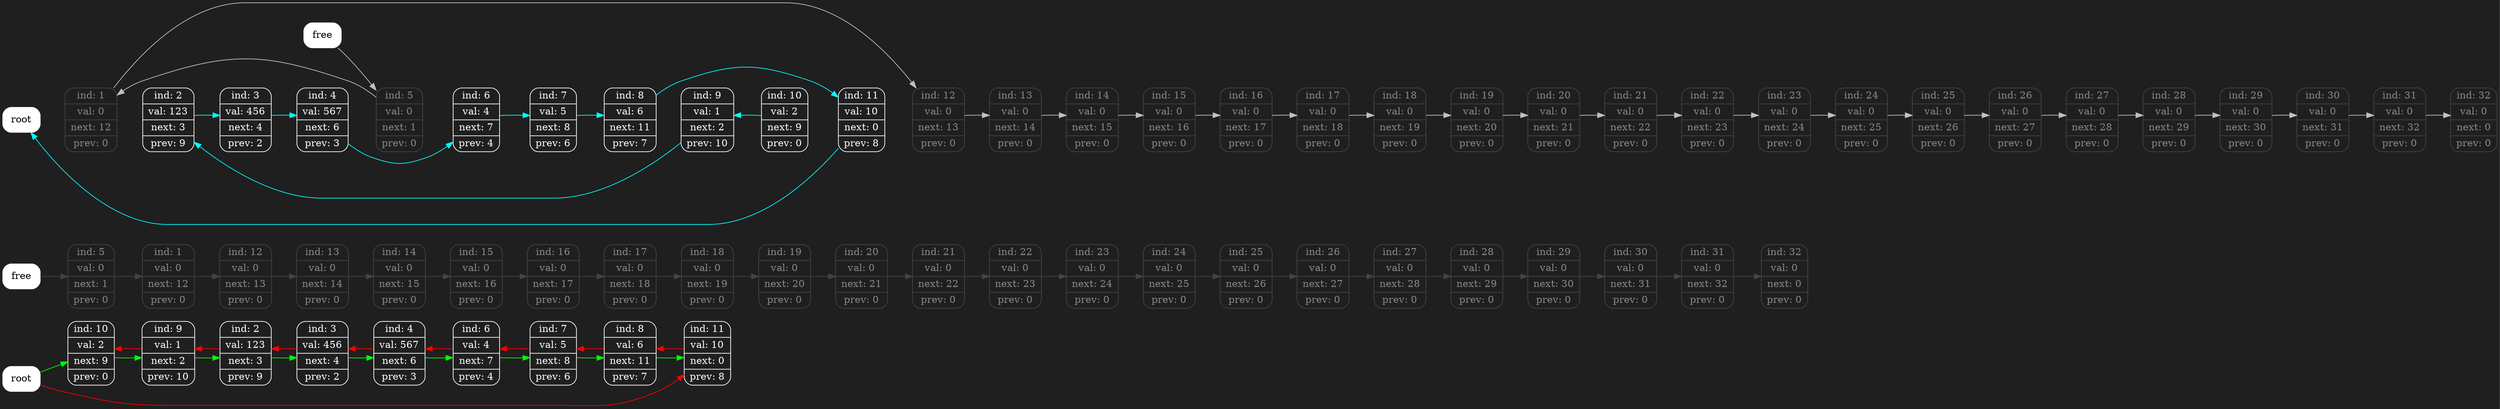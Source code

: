 digraph G {
node [shape=Mrecord];
rankdir=LR;
bgcolor="grey12";
"0"[style="filled";color="#FFFFFF";fontcolor="#000000";label="root"];
"free"[style="filled";color="#FFFFFF";fontcolor="#000000";label="free"];
"free" -> "_5"[color="#444444"; fontcolor="green"];
"_1"[color="#444444";fontcolor="#888888";label="ind: 1 | val: 0 | next: 12 | prev: 0 "];
"2"[color="#FFFFFF";fontcolor="#FFFFFF";label="ind: 2 | val: 123 | next: 3 | prev: 9 "];
"3"[color="#FFFFFF";fontcolor="#FFFFFF";label="ind: 3 | val: 456 | next: 4 | prev: 2 "];
"4"[color="#FFFFFF";fontcolor="#FFFFFF";label="ind: 4 | val: 567 | next: 6 | prev: 3 "];
"_5"[color="#444444";fontcolor="#888888";label="ind: 5 | val: 0 | next: 1 | prev: 0 "];
"6"[color="#FFFFFF";fontcolor="#FFFFFF";label="ind: 6 | val: 4 | next: 7 | prev: 4 "];
"7"[color="#FFFFFF";fontcolor="#FFFFFF";label="ind: 7 | val: 5 | next: 8 | prev: 6 "];
"8"[color="#FFFFFF";fontcolor="#FFFFFF";label="ind: 8 | val: 6 | next: 11 | prev: 7 "];
"9"[color="#FFFFFF";fontcolor="#FFFFFF";label="ind: 9 | val: 1 | next: 2 | prev: 10 "];
"10"[color="#FFFFFF";fontcolor="#FFFFFF";label="ind: 10 | val: 2 | next: 9 | prev: 0 "];
"11"[color="#FFFFFF";fontcolor="#FFFFFF";label="ind: 11 | val: 10 | next: 0 | prev: 8 "];
"_12"[color="#444444";fontcolor="#888888";label="ind: 12 | val: 0 | next: 13 | prev: 0 "];
"_13"[color="#444444";fontcolor="#888888";label="ind: 13 | val: 0 | next: 14 | prev: 0 "];
"_14"[color="#444444";fontcolor="#888888";label="ind: 14 | val: 0 | next: 15 | prev: 0 "];
"_15"[color="#444444";fontcolor="#888888";label="ind: 15 | val: 0 | next: 16 | prev: 0 "];
"_16"[color="#444444";fontcolor="#888888";label="ind: 16 | val: 0 | next: 17 | prev: 0 "];
"_17"[color="#444444";fontcolor="#888888";label="ind: 17 | val: 0 | next: 18 | prev: 0 "];
"_18"[color="#444444";fontcolor="#888888";label="ind: 18 | val: 0 | next: 19 | prev: 0 "];
"_19"[color="#444444";fontcolor="#888888";label="ind: 19 | val: 0 | next: 20 | prev: 0 "];
"_20"[color="#444444";fontcolor="#888888";label="ind: 20 | val: 0 | next: 21 | prev: 0 "];
"_21"[color="#444444";fontcolor="#888888";label="ind: 21 | val: 0 | next: 22 | prev: 0 "];
"_22"[color="#444444";fontcolor="#888888";label="ind: 22 | val: 0 | next: 23 | prev: 0 "];
"_23"[color="#444444";fontcolor="#888888";label="ind: 23 | val: 0 | next: 24 | prev: 0 "];
"_24"[color="#444444";fontcolor="#888888";label="ind: 24 | val: 0 | next: 25 | prev: 0 "];
"_25"[color="#444444";fontcolor="#888888";label="ind: 25 | val: 0 | next: 26 | prev: 0 "];
"_26"[color="#444444";fontcolor="#888888";label="ind: 26 | val: 0 | next: 27 | prev: 0 "];
"_27"[color="#444444";fontcolor="#888888";label="ind: 27 | val: 0 | next: 28 | prev: 0 "];
"_28"[color="#444444";fontcolor="#888888";label="ind: 28 | val: 0 | next: 29 | prev: 0 "];
"_29"[color="#444444";fontcolor="#888888";label="ind: 29 | val: 0 | next: 30 | prev: 0 "];
"_30"[color="#444444";fontcolor="#888888";label="ind: 30 | val: 0 | next: 31 | prev: 0 "];
"_31"[color="#444444";fontcolor="#888888";label="ind: 31 | val: 0 | next: 32 | prev: 0 "];
"_32"[color="#444444";fontcolor="#888888";label="ind: 32 | val: 0 | next: 0 | prev: 0 "];
"0" -> "10"[color=green; fontcolor="green"];
"0" -> "11"[color=red; fontcolor="red"];
"_1" -> "_12"[color="#444444"; fontcolor="green"];
"2" -> "3"[color=green; fontcolor="green"];
"2" -> "9"[color=red; fontcolor="red"];
"3" -> "4"[color=green; fontcolor="green"];
"3" -> "2"[color=red; fontcolor="red"];
"4" -> "6"[color=green; fontcolor="green"];
"4" -> "3"[color=red; fontcolor="red"];
"_5" -> "_1"[color="#444444"; fontcolor="green"];
"6" -> "7"[color=green; fontcolor="green"];
"6" -> "4"[color=red; fontcolor="red"];
"7" -> "8"[color=green; fontcolor="green"];
"7" -> "6"[color=red; fontcolor="red"];
"8" -> "11"[color=green; fontcolor="green"];
"8" -> "7"[color=red; fontcolor="red"];
"9" -> "2"[color=green; fontcolor="green"];
"9" -> "10"[color=red; fontcolor="red"];
"10" -> "9"[color=green; fontcolor="green"];
"11" -> "8"[color=red; fontcolor="red"];
"_12" -> "_13"[color="#444444"; fontcolor="green"];
"_13" -> "_14"[color="#444444"; fontcolor="green"];
"_14" -> "_15"[color="#444444"; fontcolor="green"];
"_15" -> "_16"[color="#444444"; fontcolor="green"];
"_16" -> "_17"[color="#444444"; fontcolor="green"];
"_17" -> "_18"[color="#444444"; fontcolor="green"];
"_18" -> "_19"[color="#444444"; fontcolor="green"];
"_19" -> "_20"[color="#444444"; fontcolor="green"];
"_20" -> "_21"[color="#444444"; fontcolor="green"];
"_21" -> "_22"[color="#444444"; fontcolor="green"];
"_22" -> "_23"[color="#444444"; fontcolor="green"];
"_23" -> "_24"[color="#444444"; fontcolor="green"];
"_24" -> "_25"[color="#444444"; fontcolor="green"];
"_25" -> "_26"[color="#444444"; fontcolor="green"];
"_26" -> "_27"[color="#444444"; fontcolor="green"];
"_27" -> "_28"[color="#444444"; fontcolor="green"];
"_28" -> "_29"[color="#444444"; fontcolor="green"];
"_29" -> "_30"[color="#444444"; fontcolor="green"];
"_30" -> "_31"[color="#444444"; fontcolor="green"];
"_31" -> "_32"[color="#444444"; fontcolor="green"];
"physical_0"[style=filled; color="#FFFFFF";fontcolor="#000000";label="root"];
"physical_free"[style=filled; color="#FFFFFF";fontcolor="#000000";label="free"];
"physical_free" -> "physical_5"[color=gray];
"physical_1"[color="#444444";fontcolor="#888888";label="ind: 1 | val: 0 | next: 12 | prev: 0"];
"physical_0" -> "physical_1"[color=invis; thickness=1000; weight="10000"];
"physical_2"[color="#FFFFFF";fontcolor="#FFFFFF";label="ind: 2 | val: 123 | next: 3 | prev: 9"];
"physical_1" -> "physical_2"[color=invis; thickness=1000; weight="10000"];
"physical_3"[color="#FFFFFF";fontcolor="#FFFFFF";label="ind: 3 | val: 456 | next: 4 | prev: 2"];
"physical_2" -> "physical_3"[color=invis; thickness=1000; weight="10000"];
"physical_4"[color="#FFFFFF";fontcolor="#FFFFFF";label="ind: 4 | val: 567 | next: 6 | prev: 3"];
"physical_3" -> "physical_4"[color=invis; thickness=1000; weight="10000"];
"physical_5"[color="#444444";fontcolor="#888888";label="ind: 5 | val: 0 | next: 1 | prev: 0"];
"physical_4" -> "physical_5"[color=invis; thickness=1000; weight="10000"];
"physical_6"[color="#FFFFFF";fontcolor="#FFFFFF";label="ind: 6 | val: 4 | next: 7 | prev: 4"];
"physical_5" -> "physical_6"[color=invis; thickness=1000; weight="10000"];
"physical_7"[color="#FFFFFF";fontcolor="#FFFFFF";label="ind: 7 | val: 5 | next: 8 | prev: 6"];
"physical_6" -> "physical_7"[color=invis; thickness=1000; weight="10000"];
"physical_8"[color="#FFFFFF";fontcolor="#FFFFFF";label="ind: 8 | val: 6 | next: 11 | prev: 7"];
"physical_7" -> "physical_8"[color=invis; thickness=1000; weight="10000"];
"physical_9"[color="#FFFFFF";fontcolor="#FFFFFF";label="ind: 9 | val: 1 | next: 2 | prev: 10"];
"physical_8" -> "physical_9"[color=invis; thickness=1000; weight="10000"];
"physical_10"[color="#FFFFFF";fontcolor="#FFFFFF";label="ind: 10 | val: 2 | next: 9 | prev: 0"];
"physical_9" -> "physical_10"[color=invis; thickness=1000; weight="10000"];
"physical_11"[color="#FFFFFF";fontcolor="#FFFFFF";label="ind: 11 | val: 10 | next: 0 | prev: 8"];
"physical_10" -> "physical_11"[color=invis; thickness=1000; weight="10000"];
"physical_12"[color="#444444";fontcolor="#888888";label="ind: 12 | val: 0 | next: 13 | prev: 0"];
"physical_11" -> "physical_12"[color=invis; thickness=1000; weight="10000"];
"physical_13"[color="#444444";fontcolor="#888888";label="ind: 13 | val: 0 | next: 14 | prev: 0"];
"physical_12" -> "physical_13"[color=invis; thickness=1000; weight="10000"];
"physical_14"[color="#444444";fontcolor="#888888";label="ind: 14 | val: 0 | next: 15 | prev: 0"];
"physical_13" -> "physical_14"[color=invis; thickness=1000; weight="10000"];
"physical_15"[color="#444444";fontcolor="#888888";label="ind: 15 | val: 0 | next: 16 | prev: 0"];
"physical_14" -> "physical_15"[color=invis; thickness=1000; weight="10000"];
"physical_16"[color="#444444";fontcolor="#888888";label="ind: 16 | val: 0 | next: 17 | prev: 0"];
"physical_15" -> "physical_16"[color=invis; thickness=1000; weight="10000"];
"physical_17"[color="#444444";fontcolor="#888888";label="ind: 17 | val: 0 | next: 18 | prev: 0"];
"physical_16" -> "physical_17"[color=invis; thickness=1000; weight="10000"];
"physical_18"[color="#444444";fontcolor="#888888";label="ind: 18 | val: 0 | next: 19 | prev: 0"];
"physical_17" -> "physical_18"[color=invis; thickness=1000; weight="10000"];
"physical_19"[color="#444444";fontcolor="#888888";label="ind: 19 | val: 0 | next: 20 | prev: 0"];
"physical_18" -> "physical_19"[color=invis; thickness=1000; weight="10000"];
"physical_20"[color="#444444";fontcolor="#888888";label="ind: 20 | val: 0 | next: 21 | prev: 0"];
"physical_19" -> "physical_20"[color=invis; thickness=1000; weight="10000"];
"physical_21"[color="#444444";fontcolor="#888888";label="ind: 21 | val: 0 | next: 22 | prev: 0"];
"physical_20" -> "physical_21"[color=invis; thickness=1000; weight="10000"];
"physical_22"[color="#444444";fontcolor="#888888";label="ind: 22 | val: 0 | next: 23 | prev: 0"];
"physical_21" -> "physical_22"[color=invis; thickness=1000; weight="10000"];
"physical_23"[color="#444444";fontcolor="#888888";label="ind: 23 | val: 0 | next: 24 | prev: 0"];
"physical_22" -> "physical_23"[color=invis; thickness=1000; weight="10000"];
"physical_24"[color="#444444";fontcolor="#888888";label="ind: 24 | val: 0 | next: 25 | prev: 0"];
"physical_23" -> "physical_24"[color=invis; thickness=1000; weight="10000"];
"physical_25"[color="#444444";fontcolor="#888888";label="ind: 25 | val: 0 | next: 26 | prev: 0"];
"physical_24" -> "physical_25"[color=invis; thickness=1000; weight="10000"];
"physical_26"[color="#444444";fontcolor="#888888";label="ind: 26 | val: 0 | next: 27 | prev: 0"];
"physical_25" -> "physical_26"[color=invis; thickness=1000; weight="10000"];
"physical_27"[color="#444444";fontcolor="#888888";label="ind: 27 | val: 0 | next: 28 | prev: 0"];
"physical_26" -> "physical_27"[color=invis; thickness=1000; weight="10000"];
"physical_28"[color="#444444";fontcolor="#888888";label="ind: 28 | val: 0 | next: 29 | prev: 0"];
"physical_27" -> "physical_28"[color=invis; thickness=1000; weight="10000"];
"physical_29"[color="#444444";fontcolor="#888888";label="ind: 29 | val: 0 | next: 30 | prev: 0"];
"physical_28" -> "physical_29"[color=invis; thickness=1000; weight="10000"];
"physical_30"[color="#444444";fontcolor="#888888";label="ind: 30 | val: 0 | next: 31 | prev: 0"];
"physical_29" -> "physical_30"[color=invis; thickness=1000; weight="10000"];
"physical_31"[color="#444444";fontcolor="#888888";label="ind: 31 | val: 0 | next: 32 | prev: 0"];
"physical_30" -> "physical_31"[color=invis; thickness=1000; weight="10000"];
"physical_32"[color="#444444";fontcolor="#888888";label="ind: 32 | val: 0 | next: 0 | prev: 0"];
"physical_31" -> "physical_32"[color=invis; thickness=1000; weight="10000"];
"physical_1" -> "physical_12"[color=gray];
"physical_2" -> "physical_3"[color=cyan];
"physical_3" -> "physical_4"[color=cyan];
"physical_4" -> "physical_6"[color=cyan];
"physical_5" -> "physical_1"[color=gray];
"physical_6" -> "physical_7"[color=cyan];
"physical_7" -> "physical_8"[color=cyan];
"physical_8" -> "physical_11"[color=cyan];
"physical_9" -> "physical_2"[color=cyan];
"physical_10" -> "physical_9"[color=cyan];
"physical_11" -> "physical_0"[color=cyan];
"physical_12" -> "physical_13"[color=gray];
"physical_13" -> "physical_14"[color=gray];
"physical_14" -> "physical_15"[color=gray];
"physical_15" -> "physical_16"[color=gray];
"physical_16" -> "physical_17"[color=gray];
"physical_17" -> "physical_18"[color=gray];
"physical_18" -> "physical_19"[color=gray];
"physical_19" -> "physical_20"[color=gray];
"physical_20" -> "physical_21"[color=gray];
"physical_21" -> "physical_22"[color=gray];
"physical_22" -> "physical_23"[color=gray];
"physical_23" -> "physical_24"[color=gray];
"physical_24" -> "physical_25"[color=gray];
"physical_25" -> "physical_26"[color=gray];
"physical_26" -> "physical_27"[color=gray];
"physical_27" -> "physical_28"[color=gray];
"physical_28" -> "physical_29"[color=gray];
"physical_29" -> "physical_30"[color=gray];
"physical_30" -> "physical_31"[color=gray];
"physical_31" -> "physical_32"[color=gray];
}
